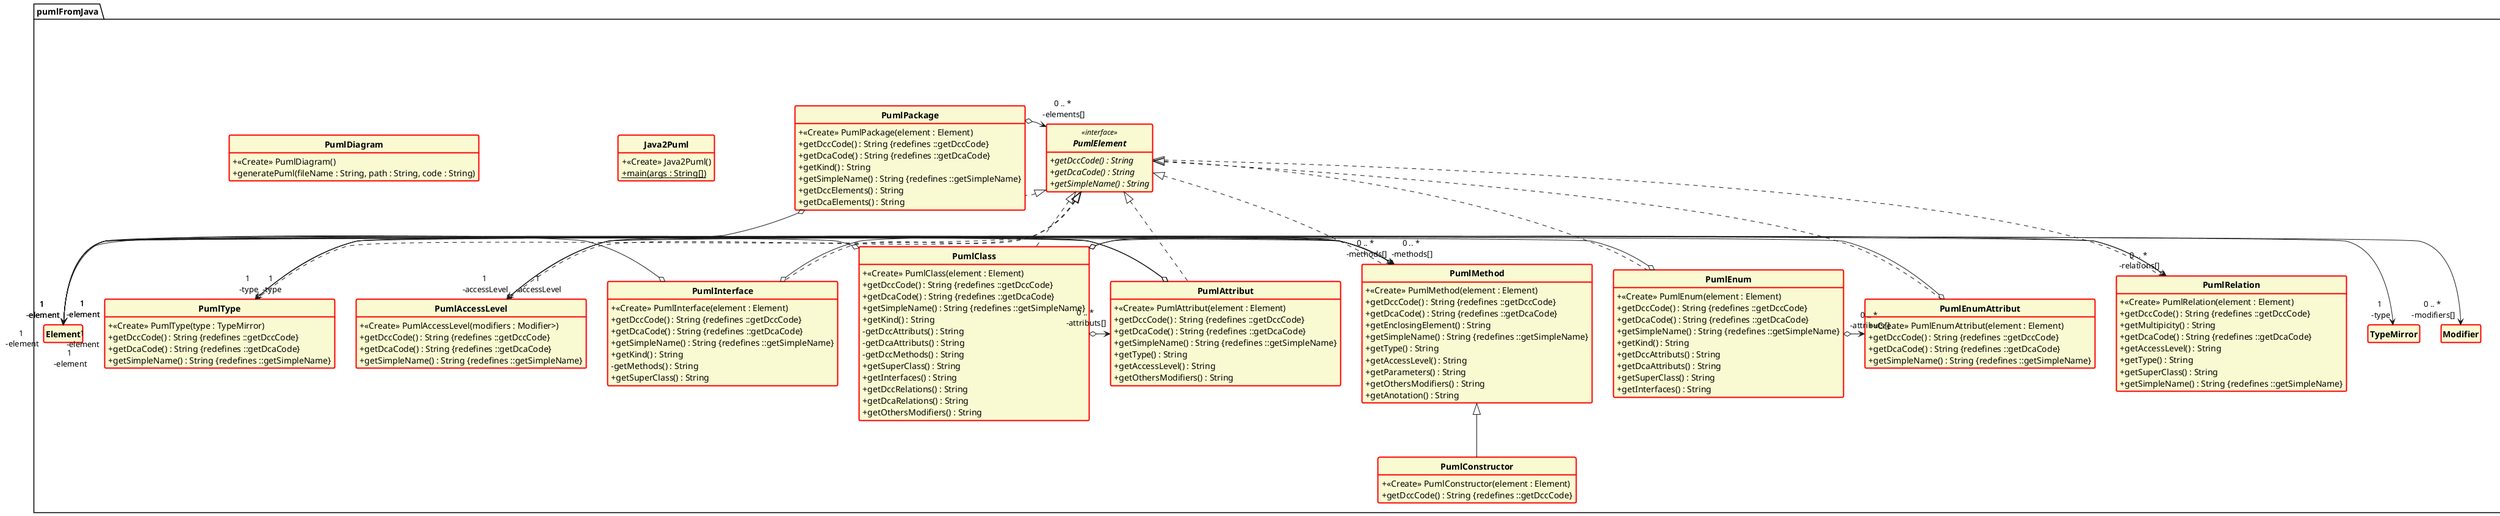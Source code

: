 @startuml

'Code généré automatiquement ;>
skinparam style strictuml
hide empty members
skinparam classAttributeIconSize 0
skinparam classFontStyle Bold
skinparam classbackgroundColor LightGoldenRodYellow
skinparam classbordercolor red
skinparam classattribute none
skinparam classborderthickness 2

package pumlFromJava{
class Java2Puml {

	+ <<Create>> Java2Puml()
	+ main(args : String[]) {static}
}


class PumlDiagram {

	+ <<Create>> PumlDiagram()
	+ generatePuml(fileName : String, path : String, code : String)
}


interface PumlElement <<interface>> {
	+ getDccCode() : String {abstract}
	+ getDcaCode() : String {abstract}
	+ getSimpleName() : String {abstract}
}

class PumlEnumAttribut implements pumlFromJava.PumlElement {

	+ <<Create>> PumlEnumAttribut(element : Element)
	+ getDccCode() : String {redefines ::getDccCode}
	+ getDcaCode() : String {redefines ::getDcaCode}
	+ getSimpleName() : String {redefines ::getSimpleName}
}
	PumlEnumAttribut o-> "1\n -element" Element


class PumlInterface implements pumlFromJava.PumlElement {

	+ <<Create>> PumlInterface(element : Element)
	+ getDccCode() : String {redefines ::getDccCode}
	+ getDcaCode() : String {redefines ::getDcaCode}
	+ getSimpleName() : String {redefines ::getSimpleName}
	+ getKind() : String
	- getMethods() : String
	+ getSuperClass() : String
}
	PumlInterface o-> "1\n -element" Element
	PumlInterface o-> "0 .. *\n -methods[]" PumlMethod


class PumlPackage implements pumlFromJava.PumlElement {

	+ <<Create>> PumlPackage(element : Element)
	+ getDccCode() : String {redefines ::getDccCode}
	+ getDcaCode() : String {redefines ::getDcaCode}
	+ getKind() : String
	+ getSimpleName() : String {redefines ::getSimpleName}
	+ getDccElements() : String
	+ getDcaElements() : String
}
	PumlPackage o-> "1\n -element" Element
	PumlPackage o-> "0 .. *\n -elements[]" PumlElement


class PumlOptionOUT implements jdk.javadoc.doclet.Doclet.Option {
	- name : String 

	+ <<Create>> PumlOptionOUT()
	+ getArgumentCount() : Integer {redefines ::getArgumentCount}
	+ getDescription() : String {redefines ::getDescription}
	+ getKind() : Kind {redefines ::getKind}
	+ getNames() : String[*] {redefines ::getNames}
	+ getParameters() : String {redefines ::getParameters}
	+ process(option : String, arguments : String>) : Boolean {redefines ::process}
	+ getName() : String
}


class PumlOptionPATH implements jdk.javadoc.doclet.Doclet.Option {
	- path : String 

	+ <<Create>> PumlOptionPATH()
	+ getArgumentCount() : Integer {redefines ::getArgumentCount}
	+ getDescription() : String {redefines ::getDescription}
	+ getKind() : Kind {redefines ::getKind}
	+ getNames() : String[*] {redefines ::getNames}
	+ getParameters() : String {redefines ::getParameters}
	+ process(option : String, arguments : String>) : Boolean {redefines ::process}
	+ getPath() : String
}


class PumlDoclet implements jdk.javadoc.doclet.Doclet {
	- isDcc : Boolean 

	+ <<Create>> PumlDoclet()
	+ init(locale : Locale, reporter : Reporter) {redefines ::init}
	+ getName() : String {redefines ::getName}
	+ getSupportedOptions() : Option[*] {redefines ::getSupportedOptions}
	+ getSupportedSourceVersion() : SourceVersion {redefines ::getSupportedSourceVersion}
	+ run(environment : DocletEnvironment) : Boolean {redefines ::run}
	+ generateDcc(environment : DocletEnvironment) : String
	+ generateDca(environment : DocletEnvironment) : String
}
	PumlDoclet o-> "1\n -path" PumlOptionPATH
	PumlDoclet o-> "1\n -out" PumlOptionOUT
	PumlDoclet o-> "1\n -docletEnvironment" DocletEnvironment


class PumlEnum implements pumlFromJava.PumlElement {

	+ <<Create>> PumlEnum(element : Element)
	+ getDccCode() : String {redefines ::getDccCode}
	+ getDcaCode() : String {redefines ::getDcaCode}
	+ getSimpleName() : String {redefines ::getSimpleName}
	+ getKind() : String
	+ getDccAttributs() : String
	+ getDcaAttributs() : String
	+ getSuperClass() : String
	+ getInterfaces() : String
}
	PumlEnum o-> "1\n -element" Element
	PumlEnum o-> "0 .. *\n -attributs[]" PumlEnumAttribut


class PumlConstructor extends pumlFromJava.PumlMethod {

	+ <<Create>> PumlConstructor(element : Element)
	+ getDccCode() : String {redefines ::getDccCode}
}


class PumlRelation implements pumlFromJava.PumlElement {

	+ <<Create>> PumlRelation(element : Element)
	+ getDccCode() : String {redefines ::getDccCode}
	+ getMultipicity() : String
	+ getDcaCode() : String {redefines ::getDcaCode}
	+ getAccessLevel() : String
	+ getType() : String
	+ getSuperClass() : String
	+ getSimpleName() : String {redefines ::getSimpleName}
}
	PumlRelation o-> "1\n -element" Element


class PumlClass implements pumlFromJava.PumlElement {

	+ <<Create>> PumlClass(element : Element)
	+ getDccCode() : String {redefines ::getDccCode}
	+ getDcaCode() : String {redefines ::getDcaCode}
	+ getSimpleName() : String {redefines ::getSimpleName}
	+ getKind() : String
	- getDccAttributs() : String
	- getDcaAttributs() : String
	- getDccMethods() : String
	+ getSuperClass() : String
	+ getInterfaces() : String
	+ getDccRelations() : String
	+ getDcaRelations() : String
	+ getOthersModifiers() : String
}
	PumlClass o-> "1\n -element" Element
	PumlClass o-> "0 .. *\n -attributs[]" PumlAttribut
	PumlClass o-> "0 .. *\n -methods[]" PumlMethod
	PumlClass o-> "0 .. *\n -relations[]" PumlRelation


class PumlAccessLevel implements pumlFromJava.PumlElement {

	+ <<Create>> PumlAccessLevel(modifiers : Modifier>)
	+ getDccCode() : String {redefines ::getDccCode}
	+ getDcaCode() : String {redefines ::getDcaCode}
	+ getSimpleName() : String {redefines ::getSimpleName}
}
	PumlAccessLevel o-> "0 .. *\n -modifiers[]" Modifier


class PumlAttribut implements pumlFromJava.PumlElement {

	+ <<Create>> PumlAttribut(element : Element)
	+ getDccCode() : String {redefines ::getDccCode}
	+ getDcaCode() : String {redefines ::getDcaCode}
	+ getSimpleName() : String {redefines ::getSimpleName}
	+ getType() : String
	+ getAccessLevel() : String
	+ getOthersModifiers() : String
}
	PumlAttribut o-> "1\n -element" Element
	PumlAttribut o-> "1\n -type" PumlType
	PumlAttribut o-> "1\n -accessLevel" PumlAccessLevel


class PumlType implements pumlFromJava.PumlElement {

	+ <<Create>> PumlType(type : TypeMirror)
	+ getDccCode() : String {redefines ::getDccCode}
	+ getDcaCode() : String {redefines ::getDcaCode}
	+ getSimpleName() : String {redefines ::getSimpleName}
}
	PumlType o-> "1\n -type" TypeMirror


class PumlMethod implements pumlFromJava.PumlElement {

	+ <<Create>> PumlMethod(element : Element)
	+ getDccCode() : String {redefines ::getDccCode}
	+ getDcaCode() : String {redefines ::getDcaCode}
	+ getEnclosingElement() : String
	+ getSimpleName() : String {redefines ::getSimpleName}
	+ getType() : String
	+ getAccessLevel() : String
	+ getParameters() : String
	+ getOthersModifiers() : String
	+ getAnotation() : String
}
	PumlMethod o-> "1\n -type" PumlType
	PumlMethod o-> "1\n -element" Element
	PumlMethod o-> "1\n -accessLevel" PumlAccessLevel


}


@enduml